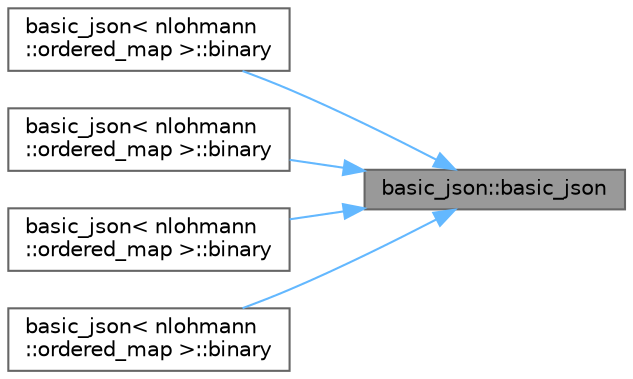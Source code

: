 digraph "basic_json::basic_json"
{
 // LATEX_PDF_SIZE
  bgcolor="transparent";
  edge [fontname=Helvetica,fontsize=10,labelfontname=Helvetica,labelfontsize=10];
  node [fontname=Helvetica,fontsize=10,shape=box,height=0.2,width=0.4];
  rankdir="RL";
  Node1 [id="Node000001",label="basic_json::basic_json",height=0.2,width=0.4,color="gray40", fillcolor="grey60", style="filled", fontcolor="black",tooltip="create an empty value with a given type"];
  Node1 -> Node2 [id="edge1_Node000001_Node000002",dir="back",color="steelblue1",style="solid",tooltip=" "];
  Node2 [id="Node000002",label="basic_json\< nlohmann\l::ordered_map \>::binary",height=0.2,width=0.4,color="grey40", fillcolor="white", style="filled",URL="$classbasic__json.html#a743ac3bcbc4b0f7897244d4cea387eee",tooltip=" "];
  Node1 -> Node3 [id="edge2_Node000001_Node000003",dir="back",color="steelblue1",style="solid",tooltip=" "];
  Node3 [id="Node000003",label="basic_json\< nlohmann\l::ordered_map \>::binary",height=0.2,width=0.4,color="grey40", fillcolor="white", style="filled",URL="$classbasic__json.html#a45e65e73d9ecf780537d632372fa2c51",tooltip=" "];
  Node1 -> Node4 [id="edge3_Node000001_Node000004",dir="back",color="steelblue1",style="solid",tooltip=" "];
  Node4 [id="Node000004",label="basic_json\< nlohmann\l::ordered_map \>::binary",height=0.2,width=0.4,color="grey40", fillcolor="white", style="filled",URL="$classbasic__json.html#a5af2196a9acde33f742ef054e7c2109c",tooltip=" "];
  Node1 -> Node5 [id="edge4_Node000001_Node000005",dir="back",color="steelblue1",style="solid",tooltip=" "];
  Node5 [id="Node000005",label="basic_json\< nlohmann\l::ordered_map \>::binary",height=0.2,width=0.4,color="grey40", fillcolor="white", style="filled",URL="$classbasic__json.html#ac00a2a38929ce21eae65f9dd09b03ce3",tooltip=" "];
}
